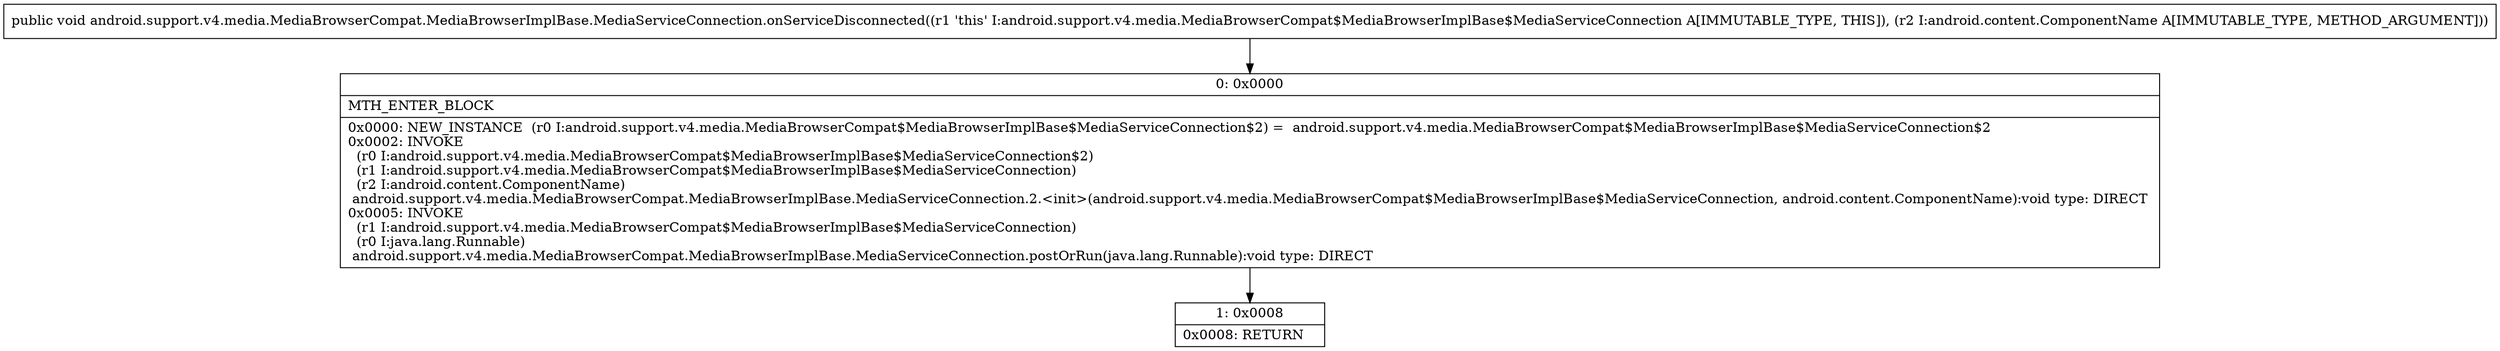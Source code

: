 digraph "CFG forandroid.support.v4.media.MediaBrowserCompat.MediaBrowserImplBase.MediaServiceConnection.onServiceDisconnected(Landroid\/content\/ComponentName;)V" {
Node_0 [shape=record,label="{0\:\ 0x0000|MTH_ENTER_BLOCK\l|0x0000: NEW_INSTANCE  (r0 I:android.support.v4.media.MediaBrowserCompat$MediaBrowserImplBase$MediaServiceConnection$2) =  android.support.v4.media.MediaBrowserCompat$MediaBrowserImplBase$MediaServiceConnection$2 \l0x0002: INVOKE  \l  (r0 I:android.support.v4.media.MediaBrowserCompat$MediaBrowserImplBase$MediaServiceConnection$2)\l  (r1 I:android.support.v4.media.MediaBrowserCompat$MediaBrowserImplBase$MediaServiceConnection)\l  (r2 I:android.content.ComponentName)\l android.support.v4.media.MediaBrowserCompat.MediaBrowserImplBase.MediaServiceConnection.2.\<init\>(android.support.v4.media.MediaBrowserCompat$MediaBrowserImplBase$MediaServiceConnection, android.content.ComponentName):void type: DIRECT \l0x0005: INVOKE  \l  (r1 I:android.support.v4.media.MediaBrowserCompat$MediaBrowserImplBase$MediaServiceConnection)\l  (r0 I:java.lang.Runnable)\l android.support.v4.media.MediaBrowserCompat.MediaBrowserImplBase.MediaServiceConnection.postOrRun(java.lang.Runnable):void type: DIRECT \l}"];
Node_1 [shape=record,label="{1\:\ 0x0008|0x0008: RETURN   \l}"];
MethodNode[shape=record,label="{public void android.support.v4.media.MediaBrowserCompat.MediaBrowserImplBase.MediaServiceConnection.onServiceDisconnected((r1 'this' I:android.support.v4.media.MediaBrowserCompat$MediaBrowserImplBase$MediaServiceConnection A[IMMUTABLE_TYPE, THIS]), (r2 I:android.content.ComponentName A[IMMUTABLE_TYPE, METHOD_ARGUMENT])) }"];
MethodNode -> Node_0;
Node_0 -> Node_1;
}

